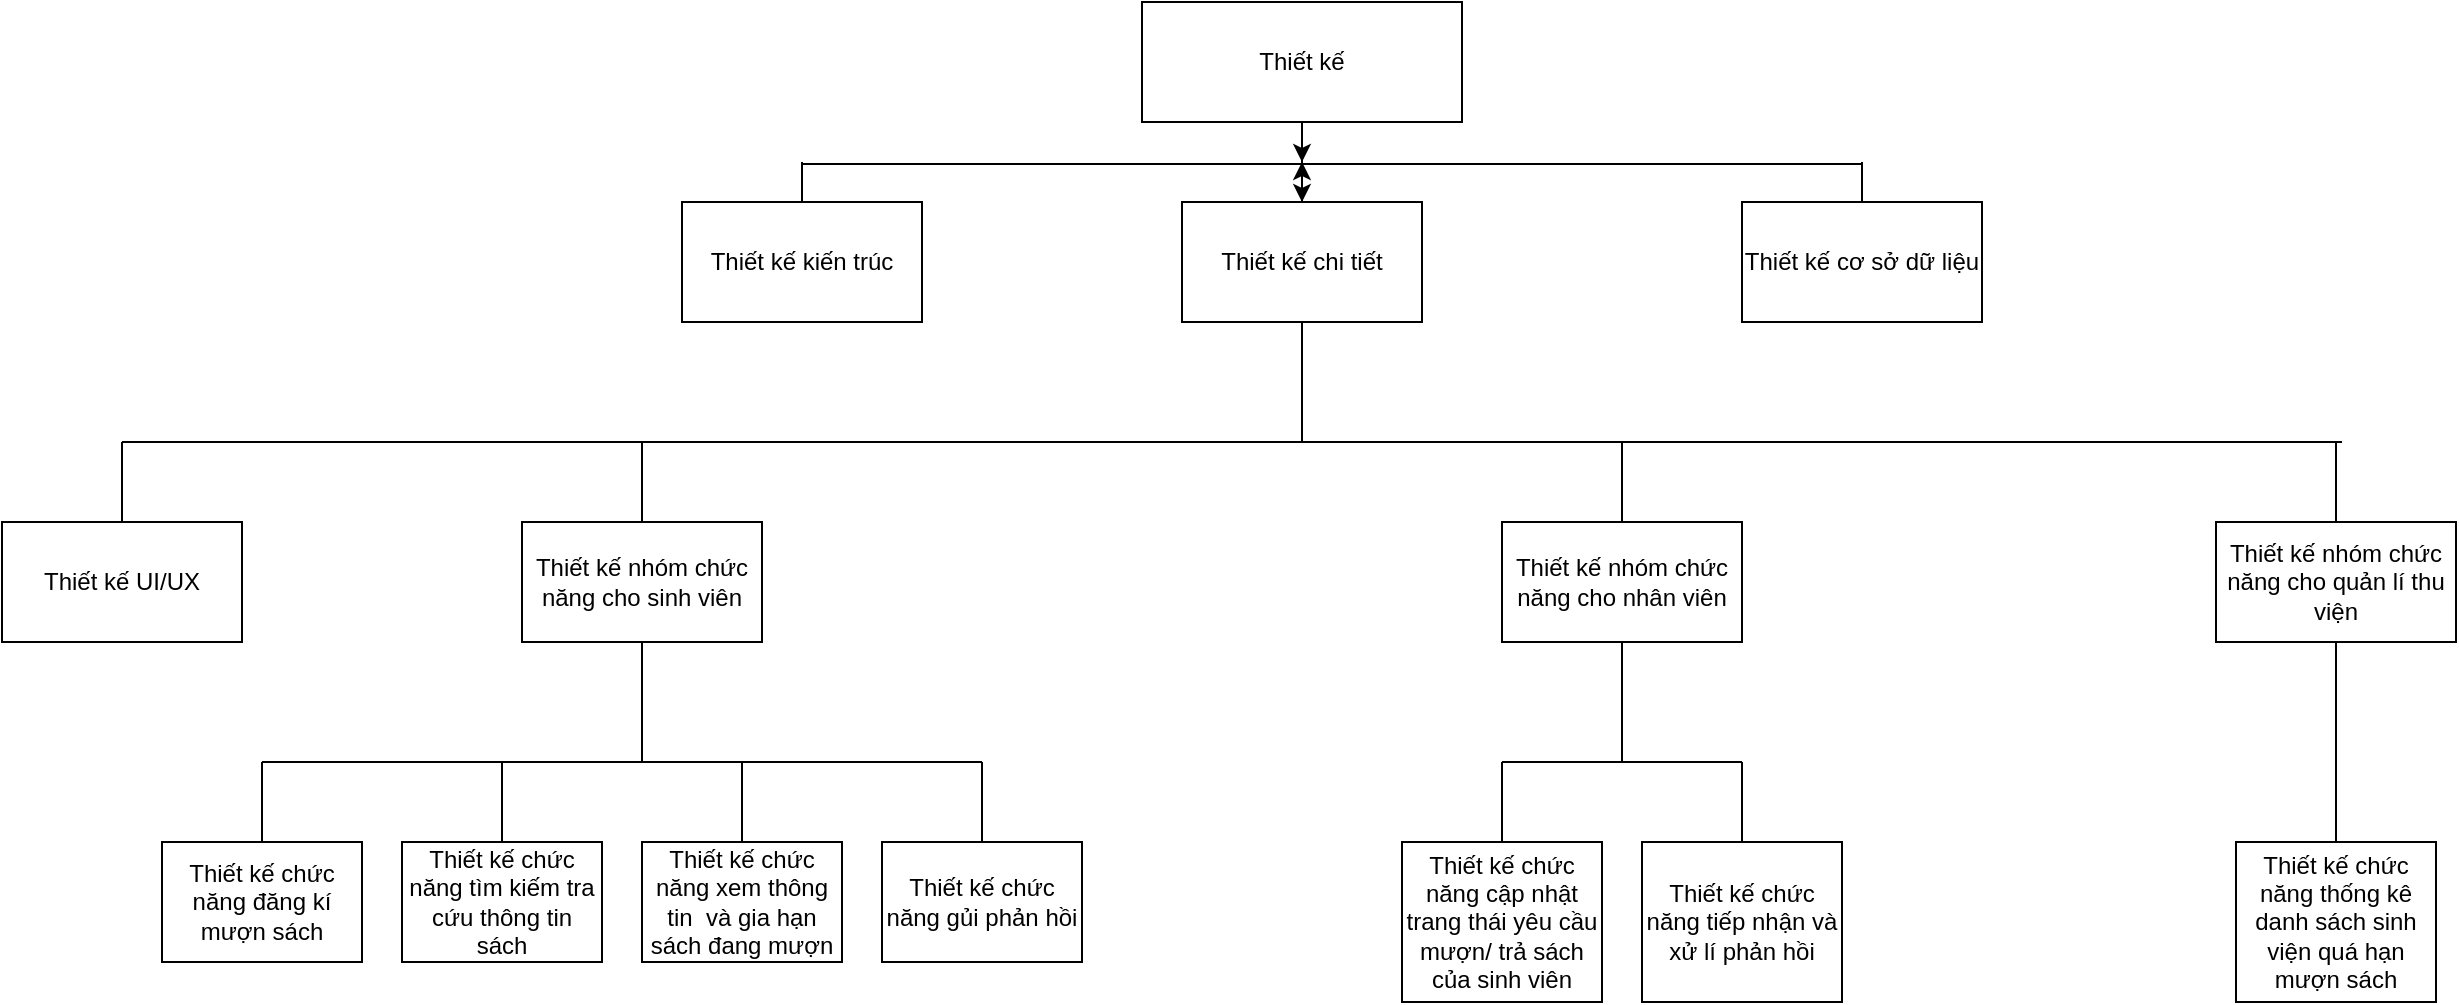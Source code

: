 <mxfile version="12.0.2" type="device" pages="1"><diagram id="RabVYRxnUHnKU42lM4ks" name="Page-1"><mxGraphModel dx="2633" dy="751" grid="1" gridSize="10" guides="1" tooltips="1" connect="1" arrows="1" fold="1" page="1" pageScale="1" pageWidth="827" pageHeight="1169" math="0" shadow="0"><root><mxCell id="0"/><mxCell id="1" parent="0"/><mxCell id="hKESGAhO5xstkc6pQpJQ-5" style="edgeStyle=orthogonalEdgeStyle;rounded=0;orthogonalLoop=1;jettySize=auto;html=1;" edge="1" parent="1" source="hKESGAhO5xstkc6pQpJQ-1"><mxGeometry relative="1" as="geometry"><mxPoint x="370" y="100" as="targetPoint"/></mxGeometry></mxCell><mxCell id="hKESGAhO5xstkc6pQpJQ-11" value="" style="edgeStyle=orthogonalEdgeStyle;rounded=0;orthogonalLoop=1;jettySize=auto;html=1;" edge="1" parent="1" source="hKESGAhO5xstkc6pQpJQ-1" target="hKESGAhO5xstkc6pQpJQ-4"><mxGeometry relative="1" as="geometry"/></mxCell><mxCell id="hKESGAhO5xstkc6pQpJQ-1" value="Thiết kế" style="rounded=0;whiteSpace=wrap;html=1;" vertex="1" parent="1"><mxGeometry x="290" y="20" width="160" height="60" as="geometry"/></mxCell><mxCell id="hKESGAhO5xstkc6pQpJQ-7" style="edgeStyle=orthogonalEdgeStyle;rounded=0;orthogonalLoop=1;jettySize=auto;html=1;exitX=0.5;exitY=0;exitDx=0;exitDy=0;endArrow=none;endFill=0;" edge="1" parent="1" source="hKESGAhO5xstkc6pQpJQ-2"><mxGeometry relative="1" as="geometry"><mxPoint x="120" y="100" as="targetPoint"/></mxGeometry></mxCell><mxCell id="hKESGAhO5xstkc6pQpJQ-2" value="Thiết kế kiến trúc" style="rounded=0;whiteSpace=wrap;html=1;" vertex="1" parent="1"><mxGeometry x="60" y="120" width="120" height="60" as="geometry"/></mxCell><mxCell id="hKESGAhO5xstkc6pQpJQ-9" style="edgeStyle=orthogonalEdgeStyle;rounded=0;orthogonalLoop=1;jettySize=auto;html=1;endArrow=none;endFill=0;" edge="1" parent="1" source="hKESGAhO5xstkc6pQpJQ-3"><mxGeometry relative="1" as="geometry"><mxPoint x="650" y="100" as="targetPoint"/></mxGeometry></mxCell><mxCell id="hKESGAhO5xstkc6pQpJQ-3" value="Thiết kế cơ sở dữ liệu" style="rounded=0;whiteSpace=wrap;html=1;" vertex="1" parent="1"><mxGeometry x="590" y="120" width="120" height="60" as="geometry"/></mxCell><mxCell id="hKESGAhO5xstkc6pQpJQ-8" style="edgeStyle=orthogonalEdgeStyle;rounded=0;orthogonalLoop=1;jettySize=auto;html=1;" edge="1" parent="1" source="hKESGAhO5xstkc6pQpJQ-4"><mxGeometry relative="1" as="geometry"><mxPoint x="370" y="100" as="targetPoint"/></mxGeometry></mxCell><mxCell id="hKESGAhO5xstkc6pQpJQ-10" value="" style="rounded=0;orthogonalLoop=1;jettySize=auto;html=1;endArrow=none;endFill=0;startArrow=none;startFill=0;" edge="1" parent="1" source="hKESGAhO5xstkc6pQpJQ-4" target="hKESGAhO5xstkc6pQpJQ-1"><mxGeometry relative="1" as="geometry"/></mxCell><mxCell id="hKESGAhO5xstkc6pQpJQ-12" style="edgeStyle=none;rounded=0;orthogonalLoop=1;jettySize=auto;html=1;startArrow=none;startFill=0;endArrow=none;endFill=0;" edge="1" parent="1" source="hKESGAhO5xstkc6pQpJQ-4"><mxGeometry relative="1" as="geometry"><mxPoint x="370" y="240" as="targetPoint"/></mxGeometry></mxCell><mxCell id="hKESGAhO5xstkc6pQpJQ-4" value="Thiết kế chi tiết" style="rounded=0;whiteSpace=wrap;html=1;" vertex="1" parent="1"><mxGeometry x="310" y="120" width="120" height="60" as="geometry"/></mxCell><mxCell id="hKESGAhO5xstkc6pQpJQ-6" value="" style="endArrow=none;html=1;" edge="1" parent="1"><mxGeometry width="50" height="50" relative="1" as="geometry"><mxPoint x="120" y="101" as="sourcePoint"/><mxPoint x="650" y="101" as="targetPoint"/></mxGeometry></mxCell><mxCell id="hKESGAhO5xstkc6pQpJQ-13" value="" style="endArrow=none;html=1;" edge="1" parent="1"><mxGeometry width="50" height="50" relative="1" as="geometry"><mxPoint x="120" y="240" as="sourcePoint"/><mxPoint x="760" y="240" as="targetPoint"/></mxGeometry></mxCell><mxCell id="hKESGAhO5xstkc6pQpJQ-15" style="edgeStyle=none;rounded=0;orthogonalLoop=1;jettySize=auto;html=1;startArrow=none;startFill=0;endArrow=none;endFill=0;" edge="1" parent="1"><mxGeometry relative="1" as="geometry"><mxPoint x="120" y="240" as="targetPoint"/><mxPoint x="-40" y="240" as="sourcePoint"/></mxGeometry></mxCell><mxCell id="hKESGAhO5xstkc6pQpJQ-16" style="edgeStyle=none;rounded=0;orthogonalLoop=1;jettySize=auto;html=1;startArrow=none;startFill=0;endArrow=none;endFill=0;" edge="1" parent="1"><mxGeometry relative="1" as="geometry"><mxPoint x="-40" y="240" as="targetPoint"/><mxPoint x="-220" y="240" as="sourcePoint"/></mxGeometry></mxCell><mxCell id="hKESGAhO5xstkc6pQpJQ-26" style="edgeStyle=none;rounded=0;orthogonalLoop=1;jettySize=auto;html=1;startArrow=none;startFill=0;endArrow=none;endFill=0;" edge="1" parent="1" source="hKESGAhO5xstkc6pQpJQ-14"><mxGeometry relative="1" as="geometry"><mxPoint x="-220" y="240" as="targetPoint"/></mxGeometry></mxCell><mxCell id="hKESGAhO5xstkc6pQpJQ-14" value="Thiết kế UI/UX" style="rounded=0;whiteSpace=wrap;html=1;" vertex="1" parent="1"><mxGeometry x="-280" y="280" width="120" height="60" as="geometry"/></mxCell><mxCell id="hKESGAhO5xstkc6pQpJQ-18" style="edgeStyle=none;rounded=0;orthogonalLoop=1;jettySize=auto;html=1;startArrow=none;startFill=0;endArrow=none;endFill=0;exitX=0.5;exitY=0;exitDx=0;exitDy=0;" edge="1" parent="1" source="hKESGAhO5xstkc6pQpJQ-17"><mxGeometry relative="1" as="geometry"><mxPoint x="40" y="240" as="targetPoint"/></mxGeometry></mxCell><mxCell id="hKESGAhO5xstkc6pQpJQ-28" style="edgeStyle=none;rounded=0;orthogonalLoop=1;jettySize=auto;html=1;startArrow=none;startFill=0;endArrow=none;endFill=0;" edge="1" parent="1" source="hKESGAhO5xstkc6pQpJQ-17"><mxGeometry relative="1" as="geometry"><mxPoint x="40" y="400" as="targetPoint"/></mxGeometry></mxCell><mxCell id="hKESGAhO5xstkc6pQpJQ-17" value="Thiết kế nhóm chức năng cho sinh viên" style="rounded=0;whiteSpace=wrap;html=1;" vertex="1" parent="1"><mxGeometry x="-20" y="280" width="120" height="60" as="geometry"/></mxCell><mxCell id="hKESGAhO5xstkc6pQpJQ-20" style="edgeStyle=none;rounded=0;orthogonalLoop=1;jettySize=auto;html=1;startArrow=none;startFill=0;endArrow=none;endFill=0;" edge="1" parent="1" source="hKESGAhO5xstkc6pQpJQ-19"><mxGeometry relative="1" as="geometry"><mxPoint x="530" y="240" as="targetPoint"/></mxGeometry></mxCell><mxCell id="hKESGAhO5xstkc6pQpJQ-42" style="edgeStyle=none;rounded=0;orthogonalLoop=1;jettySize=auto;html=1;startArrow=none;startFill=0;endArrow=none;endFill=0;" edge="1" parent="1" source="hKESGAhO5xstkc6pQpJQ-19"><mxGeometry relative="1" as="geometry"><mxPoint x="530" y="400" as="targetPoint"/></mxGeometry></mxCell><mxCell id="hKESGAhO5xstkc6pQpJQ-19" value="Thiết kế nhóm chức năng cho nhân viên" style="rounded=0;whiteSpace=wrap;html=1;" vertex="1" parent="1"><mxGeometry x="470" y="280" width="120" height="60" as="geometry"/></mxCell><mxCell id="hKESGAhO5xstkc6pQpJQ-22" style="edgeStyle=none;rounded=0;orthogonalLoop=1;jettySize=auto;html=1;startArrow=none;startFill=0;endArrow=none;endFill=0;" edge="1" parent="1"><mxGeometry relative="1" as="geometry"><mxPoint x="760" y="240" as="targetPoint"/><mxPoint x="890" y="240" as="sourcePoint"/></mxGeometry></mxCell><mxCell id="hKESGAhO5xstkc6pQpJQ-35" style="edgeStyle=none;rounded=0;orthogonalLoop=1;jettySize=auto;html=1;startArrow=none;startFill=0;endArrow=none;endFill=0;" edge="1" parent="1" source="hKESGAhO5xstkc6pQpJQ-21"><mxGeometry relative="1" as="geometry"><mxPoint x="887" y="240" as="targetPoint"/></mxGeometry></mxCell><mxCell id="hKESGAhO5xstkc6pQpJQ-21" value="Thiết kế nhóm chức năng cho quản lí thu viện" style="rounded=0;whiteSpace=wrap;html=1;" vertex="1" parent="1"><mxGeometry x="827" y="280" width="120" height="60" as="geometry"/></mxCell><mxCell id="hKESGAhO5xstkc6pQpJQ-30" style="edgeStyle=none;rounded=0;orthogonalLoop=1;jettySize=auto;html=1;startArrow=none;startFill=0;endArrow=none;endFill=0;" edge="1" parent="1" source="hKESGAhO5xstkc6pQpJQ-23"><mxGeometry relative="1" as="geometry"><mxPoint x="-150" y="400" as="targetPoint"/></mxGeometry></mxCell><mxCell id="hKESGAhO5xstkc6pQpJQ-23" value="Thiết kế chức năng đăng kí mượn sách" style="rounded=0;whiteSpace=wrap;html=1;" vertex="1" parent="1"><mxGeometry x="-200" y="440" width="100" height="60" as="geometry"/></mxCell><mxCell id="hKESGAhO5xstkc6pQpJQ-31" style="edgeStyle=none;rounded=0;orthogonalLoop=1;jettySize=auto;html=1;startArrow=none;startFill=0;endArrow=none;endFill=0;" edge="1" parent="1" source="hKESGAhO5xstkc6pQpJQ-24"><mxGeometry relative="1" as="geometry"><mxPoint x="-30" y="400" as="targetPoint"/></mxGeometry></mxCell><mxCell id="hKESGAhO5xstkc6pQpJQ-24" value="Thiết kế chức năng tìm kiếm tra cứu thông tin sách" style="rounded=0;whiteSpace=wrap;html=1;" vertex="1" parent="1"><mxGeometry x="-80" y="440" width="100" height="60" as="geometry"/></mxCell><mxCell id="hKESGAhO5xstkc6pQpJQ-32" style="edgeStyle=none;rounded=0;orthogonalLoop=1;jettySize=auto;html=1;startArrow=none;startFill=0;endArrow=none;endFill=0;" edge="1" parent="1" source="hKESGAhO5xstkc6pQpJQ-25"><mxGeometry relative="1" as="geometry"><mxPoint x="90" y="400" as="targetPoint"/></mxGeometry></mxCell><mxCell id="hKESGAhO5xstkc6pQpJQ-25" value="Thiết kế chức năng xem thông tin&amp;nbsp; và gia hạn sách đang mượn" style="rounded=0;whiteSpace=wrap;html=1;" vertex="1" parent="1"><mxGeometry x="40" y="440" width="100" height="60" as="geometry"/></mxCell><mxCell id="hKESGAhO5xstkc6pQpJQ-33" style="edgeStyle=none;rounded=0;orthogonalLoop=1;jettySize=auto;html=1;startArrow=none;startFill=0;endArrow=none;endFill=0;" edge="1" parent="1" source="hKESGAhO5xstkc6pQpJQ-27"><mxGeometry relative="1" as="geometry"><mxPoint x="210" y="400" as="targetPoint"/></mxGeometry></mxCell><mxCell id="hKESGAhO5xstkc6pQpJQ-27" value="Thiết kế chức năng gủi phản hồi" style="rounded=0;whiteSpace=wrap;html=1;" vertex="1" parent="1"><mxGeometry x="160" y="440" width="100" height="60" as="geometry"/></mxCell><mxCell id="hKESGAhO5xstkc6pQpJQ-29" value="" style="endArrow=none;html=1;" edge="1" parent="1"><mxGeometry width="50" height="50" relative="1" as="geometry"><mxPoint x="-150" y="400" as="sourcePoint"/><mxPoint x="210" y="400" as="targetPoint"/></mxGeometry></mxCell><mxCell id="hKESGAhO5xstkc6pQpJQ-46" style="edgeStyle=none;rounded=0;orthogonalLoop=1;jettySize=auto;html=1;startArrow=none;startFill=0;endArrow=none;endFill=0;" edge="1" parent="1" source="hKESGAhO5xstkc6pQpJQ-34"><mxGeometry relative="1" as="geometry"><mxPoint x="470" y="400" as="targetPoint"/></mxGeometry></mxCell><mxCell id="hKESGAhO5xstkc6pQpJQ-34" value="Thiết kế chức năng cập nhật trang thái yêu cầu mượn/ trả sách của sinh viên" style="rounded=0;whiteSpace=wrap;html=1;" vertex="1" parent="1"><mxGeometry x="420" y="440" width="100" height="80" as="geometry"/></mxCell><mxCell id="hKESGAhO5xstkc6pQpJQ-40" style="edgeStyle=none;rounded=0;orthogonalLoop=1;jettySize=auto;html=1;entryX=0.5;entryY=1;entryDx=0;entryDy=0;startArrow=none;startFill=0;endArrow=none;endFill=0;" edge="1" parent="1" source="hKESGAhO5xstkc6pQpJQ-36" target="hKESGAhO5xstkc6pQpJQ-21"><mxGeometry relative="1" as="geometry"/></mxCell><mxCell id="hKESGAhO5xstkc6pQpJQ-36" value="Thiết kế chức năng thống kê danh sách sinh viện quá hạn mượn sách" style="rounded=0;whiteSpace=wrap;html=1;" vertex="1" parent="1"><mxGeometry x="837" y="440" width="100" height="80" as="geometry"/></mxCell><mxCell id="hKESGAhO5xstkc6pQpJQ-47" style="edgeStyle=none;rounded=0;orthogonalLoop=1;jettySize=auto;html=1;startArrow=none;startFill=0;endArrow=none;endFill=0;" edge="1" parent="1" source="hKESGAhO5xstkc6pQpJQ-41"><mxGeometry relative="1" as="geometry"><mxPoint x="590" y="400" as="targetPoint"/></mxGeometry></mxCell><mxCell id="hKESGAhO5xstkc6pQpJQ-41" value="Thiết kế chức năng tiếp nhận và xử lí phản hồi" style="rounded=0;whiteSpace=wrap;html=1;" vertex="1" parent="1"><mxGeometry x="540" y="440" width="100" height="80" as="geometry"/></mxCell><mxCell id="hKESGAhO5xstkc6pQpJQ-43" value="" style="endArrow=none;html=1;" edge="1" parent="1"><mxGeometry width="50" height="50" relative="1" as="geometry"><mxPoint x="470" y="400" as="sourcePoint"/><mxPoint x="590" y="400" as="targetPoint"/></mxGeometry></mxCell></root></mxGraphModel></diagram></mxfile>